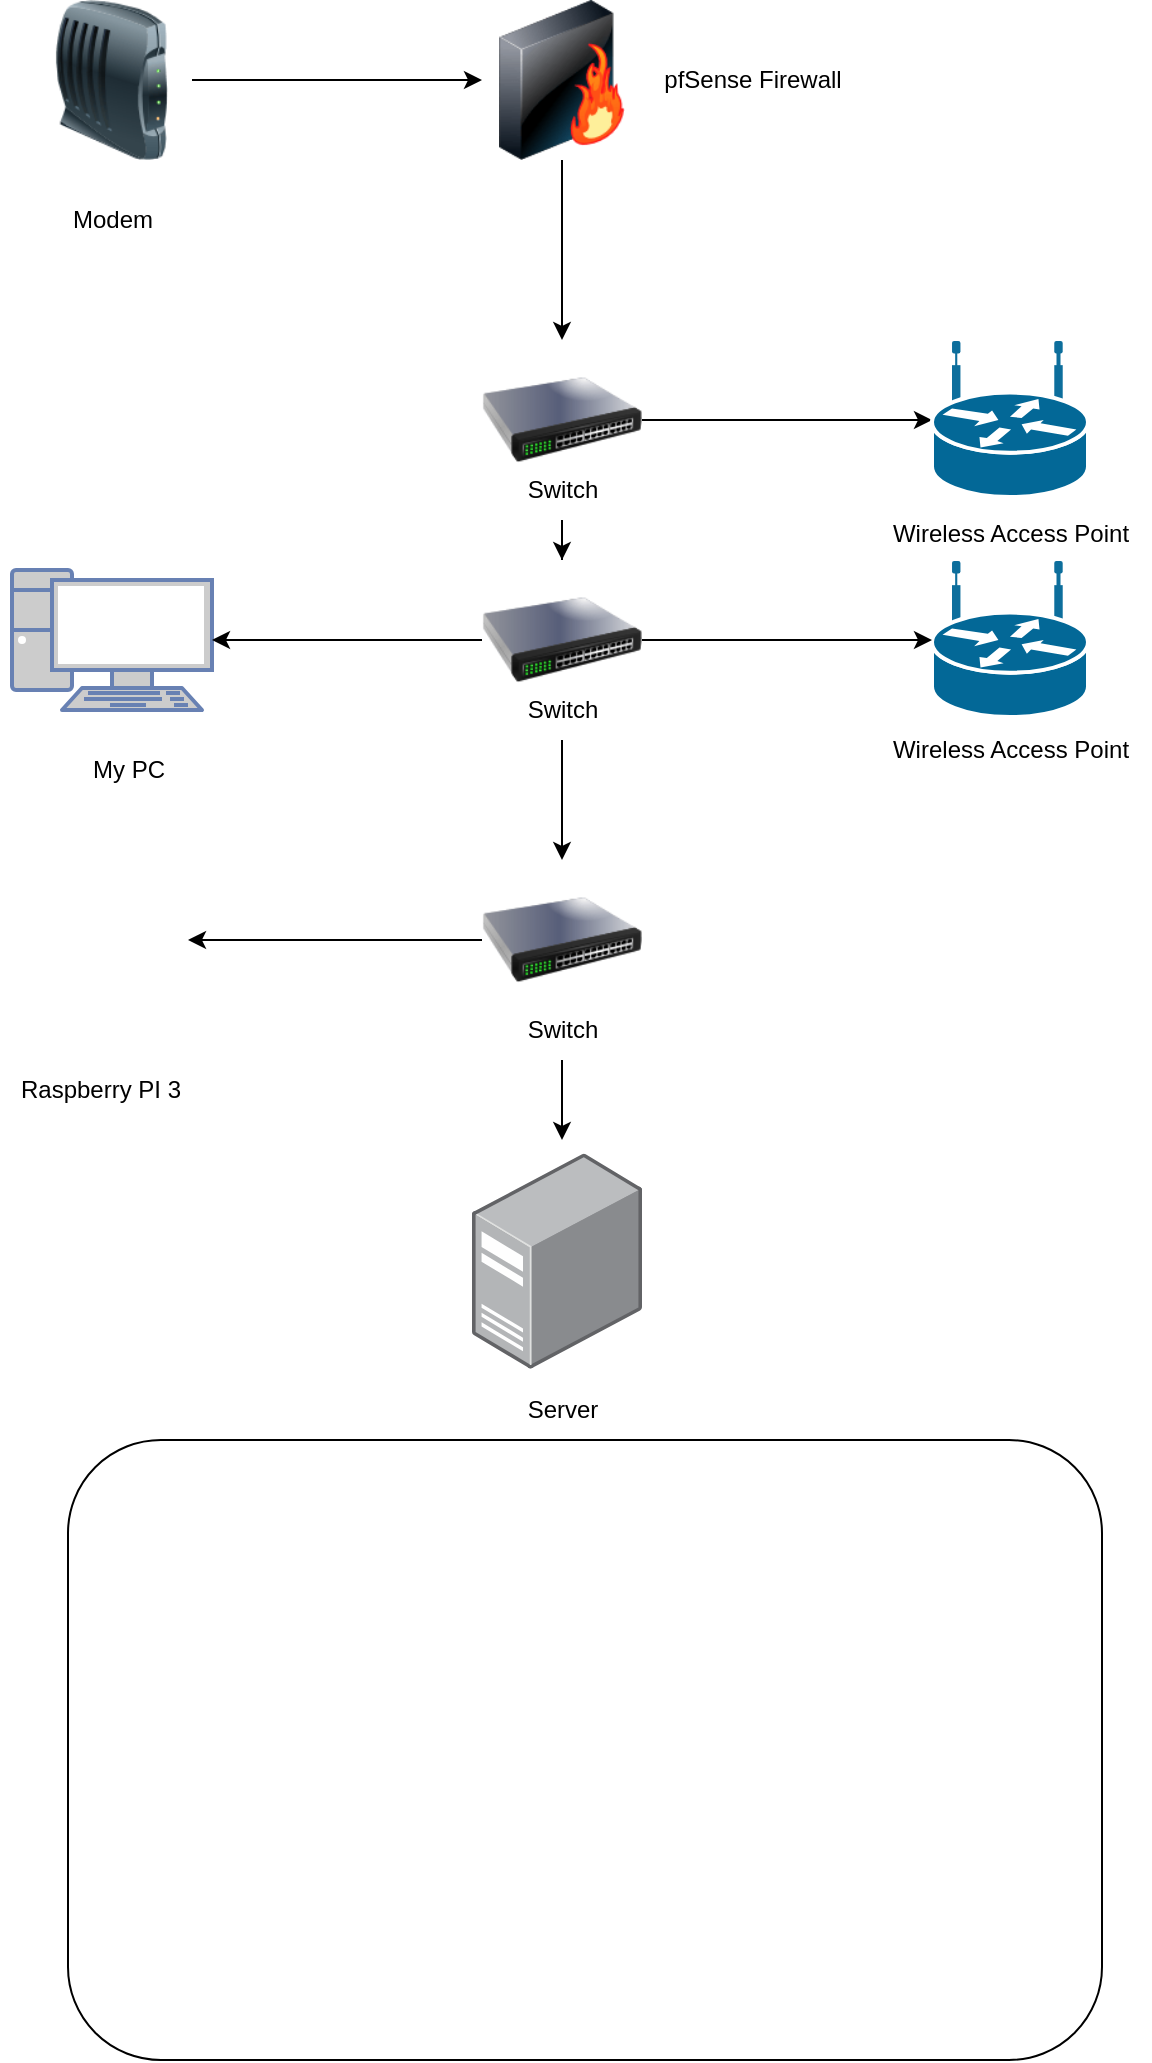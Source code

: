 <mxfile version="20.3.0"><diagram id="2uPTQAQ-BhWMgBQufuSN" name="Page-1"><mxGraphModel dx="2062" dy="1156" grid="1" gridSize="10" guides="1" tooltips="1" connect="1" arrows="1" fold="1" page="1" pageScale="1" pageWidth="850" pageHeight="1100" math="0" shadow="0"><root><mxCell id="0"/><mxCell id="1" parent="0"/><mxCell id="FnXAWSK1t7O571trAhRI-46" value="" style="rounded=1;whiteSpace=wrap;html=1;" vertex="1" parent="1"><mxGeometry x="178" y="870" width="517" height="310" as="geometry"/></mxCell><mxCell id="FnXAWSK1t7O571trAhRI-11" style="edgeStyle=orthogonalEdgeStyle;rounded=0;orthogonalLoop=1;jettySize=auto;html=1;entryX=0;entryY=0.5;entryDx=0;entryDy=0;entryPerimeter=0;" edge="1" parent="1" source="FnXAWSK1t7O571trAhRI-2" target="FnXAWSK1t7O571trAhRI-7"><mxGeometry relative="1" as="geometry"/></mxCell><mxCell id="FnXAWSK1t7O571trAhRI-2" value="" style="image;html=1;image=img/lib/clip_art/networking/Switch_128x128.png" vertex="1" parent="1"><mxGeometry x="385" y="320" width="80" height="80" as="geometry"/></mxCell><mxCell id="FnXAWSK1t7O571trAhRI-5" style="edgeStyle=orthogonalEdgeStyle;rounded=0;orthogonalLoop=1;jettySize=auto;html=1;entryX=0;entryY=0.5;entryDx=0;entryDy=0;" edge="1" parent="1" source="FnXAWSK1t7O571trAhRI-3" target="FnXAWSK1t7O571trAhRI-4"><mxGeometry relative="1" as="geometry"><mxPoint x="400" y="150" as="targetPoint"/></mxGeometry></mxCell><mxCell id="FnXAWSK1t7O571trAhRI-3" value="" style="image;html=1;image=img/lib/clip_art/networking/Modem_128x128.png" vertex="1" parent="1"><mxGeometry x="160" y="150" width="80" height="80" as="geometry"/></mxCell><mxCell id="FnXAWSK1t7O571trAhRI-6" style="edgeStyle=orthogonalEdgeStyle;rounded=0;orthogonalLoop=1;jettySize=auto;html=1;" edge="1" parent="1" source="FnXAWSK1t7O571trAhRI-4" target="FnXAWSK1t7O571trAhRI-2"><mxGeometry relative="1" as="geometry"/></mxCell><mxCell id="FnXAWSK1t7O571trAhRI-4" value="" style="image;html=1;image=img/lib/clip_art/networking/Firewall-page1_128x128.png" vertex="1" parent="1"><mxGeometry x="385" y="150" width="80" height="80" as="geometry"/></mxCell><mxCell id="FnXAWSK1t7O571trAhRI-7" value="" style="shape=mxgraph.cisco.routers.wireless_router;html=1;pointerEvents=1;dashed=0;fillColor=#036897;strokeColor=#ffffff;strokeWidth=2;verticalLabelPosition=bottom;verticalAlign=top;align=center;outlineConnect=0;" vertex="1" parent="1"><mxGeometry x="610" y="321.5" width="78" height="77" as="geometry"/></mxCell><mxCell id="FnXAWSK1t7O571trAhRI-12" value="" style="points=[];aspect=fixed;html=1;align=center;shadow=0;dashed=0;image;image=img/lib/allied_telesis/computer_and_terminals/Server_Desktop.svg;" vertex="1" parent="1"><mxGeometry x="380" y="726.63" width="85" height="107.75" as="geometry"/></mxCell><mxCell id="FnXAWSK1t7O571trAhRI-14" value="" style="fontColor=#0066CC;verticalAlign=top;verticalLabelPosition=bottom;labelPosition=center;align=center;html=1;outlineConnect=0;fillColor=#CCCCCC;strokeColor=#6881B3;gradientColor=none;gradientDirection=north;strokeWidth=2;shape=mxgraph.networks.pc;" vertex="1" parent="1"><mxGeometry x="150" y="435" width="100" height="70" as="geometry"/></mxCell><mxCell id="FnXAWSK1t7O571trAhRI-15" value="" style="shape=mxgraph.cisco.routers.wireless_router;html=1;pointerEvents=1;dashed=0;fillColor=#036897;strokeColor=#ffffff;strokeWidth=2;verticalLabelPosition=bottom;verticalAlign=top;align=center;outlineConnect=0;" vertex="1" parent="1"><mxGeometry x="610" y="431.5" width="78" height="77" as="geometry"/></mxCell><mxCell id="FnXAWSK1t7O571trAhRI-17" style="edgeStyle=orthogonalEdgeStyle;rounded=0;orthogonalLoop=1;jettySize=auto;html=1;" edge="1" parent="1" source="FnXAWSK1t7O571trAhRI-16" target="FnXAWSK1t7O571trAhRI-14"><mxGeometry relative="1" as="geometry"/></mxCell><mxCell id="FnXAWSK1t7O571trAhRI-18" style="edgeStyle=orthogonalEdgeStyle;rounded=0;orthogonalLoop=1;jettySize=auto;html=1;" edge="1" parent="1" source="FnXAWSK1t7O571trAhRI-16" target="FnXAWSK1t7O571trAhRI-15"><mxGeometry relative="1" as="geometry"/></mxCell><mxCell id="FnXAWSK1t7O571trAhRI-16" value="" style="image;html=1;image=img/lib/clip_art/networking/Switch_128x128.png" vertex="1" parent="1"><mxGeometry x="385" y="430" width="80" height="80" as="geometry"/></mxCell><mxCell id="FnXAWSK1t7O571trAhRI-22" value="" style="shape=image;html=1;verticalAlign=top;verticalLabelPosition=bottom;labelBackgroundColor=#ffffff;imageAspect=0;aspect=fixed;image=https://cdn1.iconfinder.com/data/icons/fruit-136/64/Fruit_iconfree_Filled_Outline_raspberry-healthy-organic-food-fruit_icon-128.png" vertex="1" parent="1"><mxGeometry x="150" y="576" width="88" height="88" as="geometry"/></mxCell><mxCell id="FnXAWSK1t7O571trAhRI-25" style="edgeStyle=orthogonalEdgeStyle;rounded=0;orthogonalLoop=1;jettySize=auto;html=1;" edge="1" parent="1" source="FnXAWSK1t7O571trAhRI-23" target="FnXAWSK1t7O571trAhRI-22"><mxGeometry relative="1" as="geometry"/></mxCell><mxCell id="FnXAWSK1t7O571trAhRI-23" value="" style="image;html=1;image=img/lib/clip_art/networking/Switch_128x128.png" vertex="1" parent="1"><mxGeometry x="385" y="580" width="80" height="80" as="geometry"/></mxCell><mxCell id="FnXAWSK1t7O571trAhRI-29" value="&lt;div&gt;Modem&lt;/div&gt;" style="text;html=1;align=center;verticalAlign=middle;resizable=0;points=[];autosize=1;strokeColor=none;fillColor=none;" vertex="1" parent="1"><mxGeometry x="170" y="245" width="60" height="30" as="geometry"/></mxCell><mxCell id="FnXAWSK1t7O571trAhRI-30" value="&lt;div&gt;pfSense Firewall&lt;/div&gt;" style="text;html=1;align=center;verticalAlign=middle;resizable=0;points=[];autosize=1;strokeColor=none;fillColor=none;" vertex="1" parent="1"><mxGeometry x="465" y="175" width="110" height="30" as="geometry"/></mxCell><mxCell id="FnXAWSK1t7O571trAhRI-35" style="edgeStyle=orthogonalEdgeStyle;rounded=0;orthogonalLoop=1;jettySize=auto;html=1;" edge="1" parent="1" source="FnXAWSK1t7O571trAhRI-31" target="FnXAWSK1t7O571trAhRI-16"><mxGeometry relative="1" as="geometry"/></mxCell><mxCell id="FnXAWSK1t7O571trAhRI-31" value="Switch" style="text;html=1;align=center;verticalAlign=middle;resizable=0;points=[];autosize=1;strokeColor=none;fillColor=none;" vertex="1" parent="1"><mxGeometry x="395" y="380" width="60" height="30" as="geometry"/></mxCell><mxCell id="FnXAWSK1t7O571trAhRI-34" style="edgeStyle=orthogonalEdgeStyle;rounded=0;orthogonalLoop=1;jettySize=auto;html=1;" edge="1" parent="1" source="FnXAWSK1t7O571trAhRI-32" target="FnXAWSK1t7O571trAhRI-23"><mxGeometry relative="1" as="geometry"/></mxCell><mxCell id="FnXAWSK1t7O571trAhRI-32" value="Switch" style="text;html=1;align=center;verticalAlign=middle;resizable=0;points=[];autosize=1;strokeColor=none;fillColor=none;" vertex="1" parent="1"><mxGeometry x="395" y="490" width="60" height="30" as="geometry"/></mxCell><mxCell id="FnXAWSK1t7O571trAhRI-44" style="edgeStyle=orthogonalEdgeStyle;rounded=0;orthogonalLoop=1;jettySize=auto;html=1;" edge="1" parent="1" source="FnXAWSK1t7O571trAhRI-36"><mxGeometry relative="1" as="geometry"><mxPoint x="425" y="720" as="targetPoint"/></mxGeometry></mxCell><mxCell id="FnXAWSK1t7O571trAhRI-36" value="Switch" style="text;html=1;align=center;verticalAlign=middle;resizable=0;points=[];autosize=1;strokeColor=none;fillColor=none;" vertex="1" parent="1"><mxGeometry x="395" y="650" width="60" height="30" as="geometry"/></mxCell><mxCell id="FnXAWSK1t7O571trAhRI-37" value="My PC" style="text;html=1;align=center;verticalAlign=middle;resizable=0;points=[];autosize=1;strokeColor=none;fillColor=none;" vertex="1" parent="1"><mxGeometry x="178" y="520" width="60" height="30" as="geometry"/></mxCell><mxCell id="FnXAWSK1t7O571trAhRI-38" value="Wireless Access Point" style="text;html=1;align=center;verticalAlign=middle;resizable=0;points=[];autosize=1;strokeColor=none;fillColor=none;" vertex="1" parent="1"><mxGeometry x="579" y="401.5" width="140" height="30" as="geometry"/></mxCell><mxCell id="FnXAWSK1t7O571trAhRI-39" value="Wireless Access Point" style="text;html=1;align=center;verticalAlign=middle;resizable=0;points=[];autosize=1;strokeColor=none;fillColor=none;" vertex="1" parent="1"><mxGeometry x="579" y="510" width="140" height="30" as="geometry"/></mxCell><mxCell id="FnXAWSK1t7O571trAhRI-40" value="Server" style="text;html=1;align=center;verticalAlign=middle;resizable=0;points=[];autosize=1;strokeColor=none;fillColor=none;" vertex="1" parent="1"><mxGeometry x="395" y="840" width="60" height="30" as="geometry"/></mxCell><mxCell id="FnXAWSK1t7O571trAhRI-41" value="Raspberry PI 3" style="text;html=1;align=center;verticalAlign=middle;resizable=0;points=[];autosize=1;strokeColor=none;fillColor=none;" vertex="1" parent="1"><mxGeometry x="144" y="680" width="100" height="30" as="geometry"/></mxCell></root></mxGraphModel></diagram></mxfile>